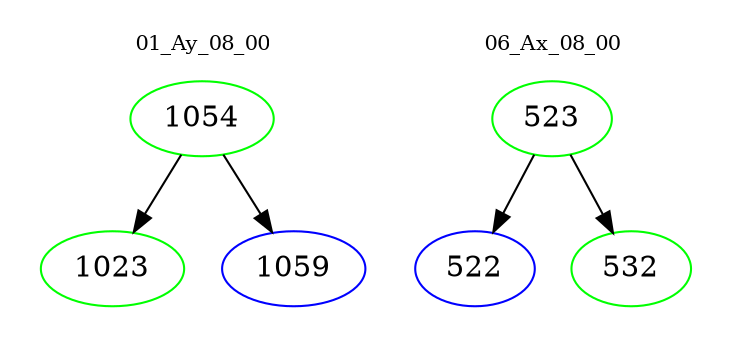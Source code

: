 digraph{
subgraph cluster_0 {
color = white
label = "01_Ay_08_00";
fontsize=10;
T0_1054 [label="1054", color="green"]
T0_1054 -> T0_1023 [color="black"]
T0_1023 [label="1023", color="green"]
T0_1054 -> T0_1059 [color="black"]
T0_1059 [label="1059", color="blue"]
}
subgraph cluster_1 {
color = white
label = "06_Ax_08_00";
fontsize=10;
T1_523 [label="523", color="green"]
T1_523 -> T1_522 [color="black"]
T1_522 [label="522", color="blue"]
T1_523 -> T1_532 [color="black"]
T1_532 [label="532", color="green"]
}
}
